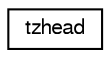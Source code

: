 digraph "Graphical Class Hierarchy"
{
  edge [fontname="FreeSans",fontsize="10",labelfontname="FreeSans",labelfontsize="10"];
  node [fontname="FreeSans",fontsize="10",shape=record];
  rankdir="LR";
  Node1 [label="tzhead",height=0.2,width=0.4,color="black", fillcolor="white", style="filled",URL="$structtzhead.html"];
}
